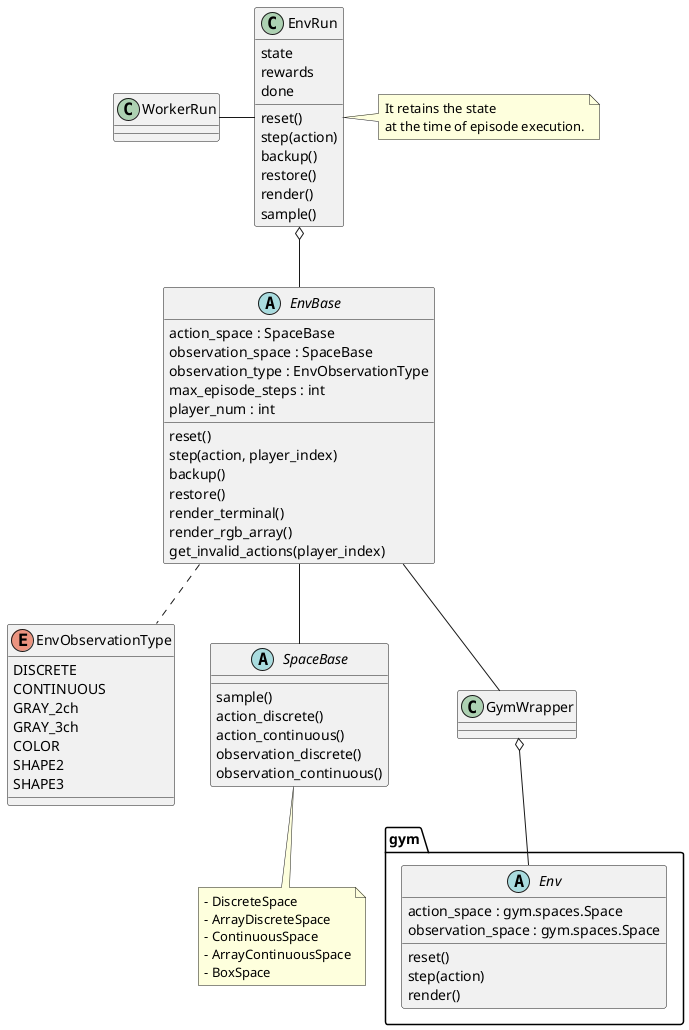 @startuml class_env

enum EnvObservationType {
    DISCRETE
    CONTINUOUS
    GRAY_2ch
    GRAY_3ch
    COLOR
    SHAPE2
    SHAPE3
}


abstract SpaceBase {
    sample()
    action_discrete()
    action_continuous()
    observation_discrete()
    observation_continuous()
}

note as SpaceMemo
- DiscreteSpace
- ArrayDiscreteSpace
- ContinuousSpace
- ArrayContinuousSpace
- BoxSpace
end note

SpaceBase <|-- SpaceMemo


abstract EnvBase {
    action_space : SpaceBase
    observation_space : SpaceBase
    observation_type : EnvObservationType
    max_episode_steps : int
    player_num : int
    reset()
    step(action, player_index)
    backup()
    restore()
    render_terminal()
    render_rgb_array()
    get_invalid_actions(player_index)
} 

EnvBase .. EnvObservationType
EnvBase -- SpaceBase


abstract gym.Env {
    action_space : gym.spaces.Space
    observation_space : gym.spaces.Space
    reset()
    step(action)
    render()
}
class GymWrapper {}

GymWrapper o-- gym.Env
EnvBase -- GymWrapper

abstract SpaceBase {

}

class EnvRun {
    state
    rewards
    done
    reset()
    step(action)
    backup()
    restore()
    render()
    sample()
}
EnvRun o-- EnvBase

note "It retains the state \nat the time of episode execution." as EnvRunMemo
EnvRun . EnvRunMemo


class WorkerRun {}
WorkerRun - EnvRun


@enduml